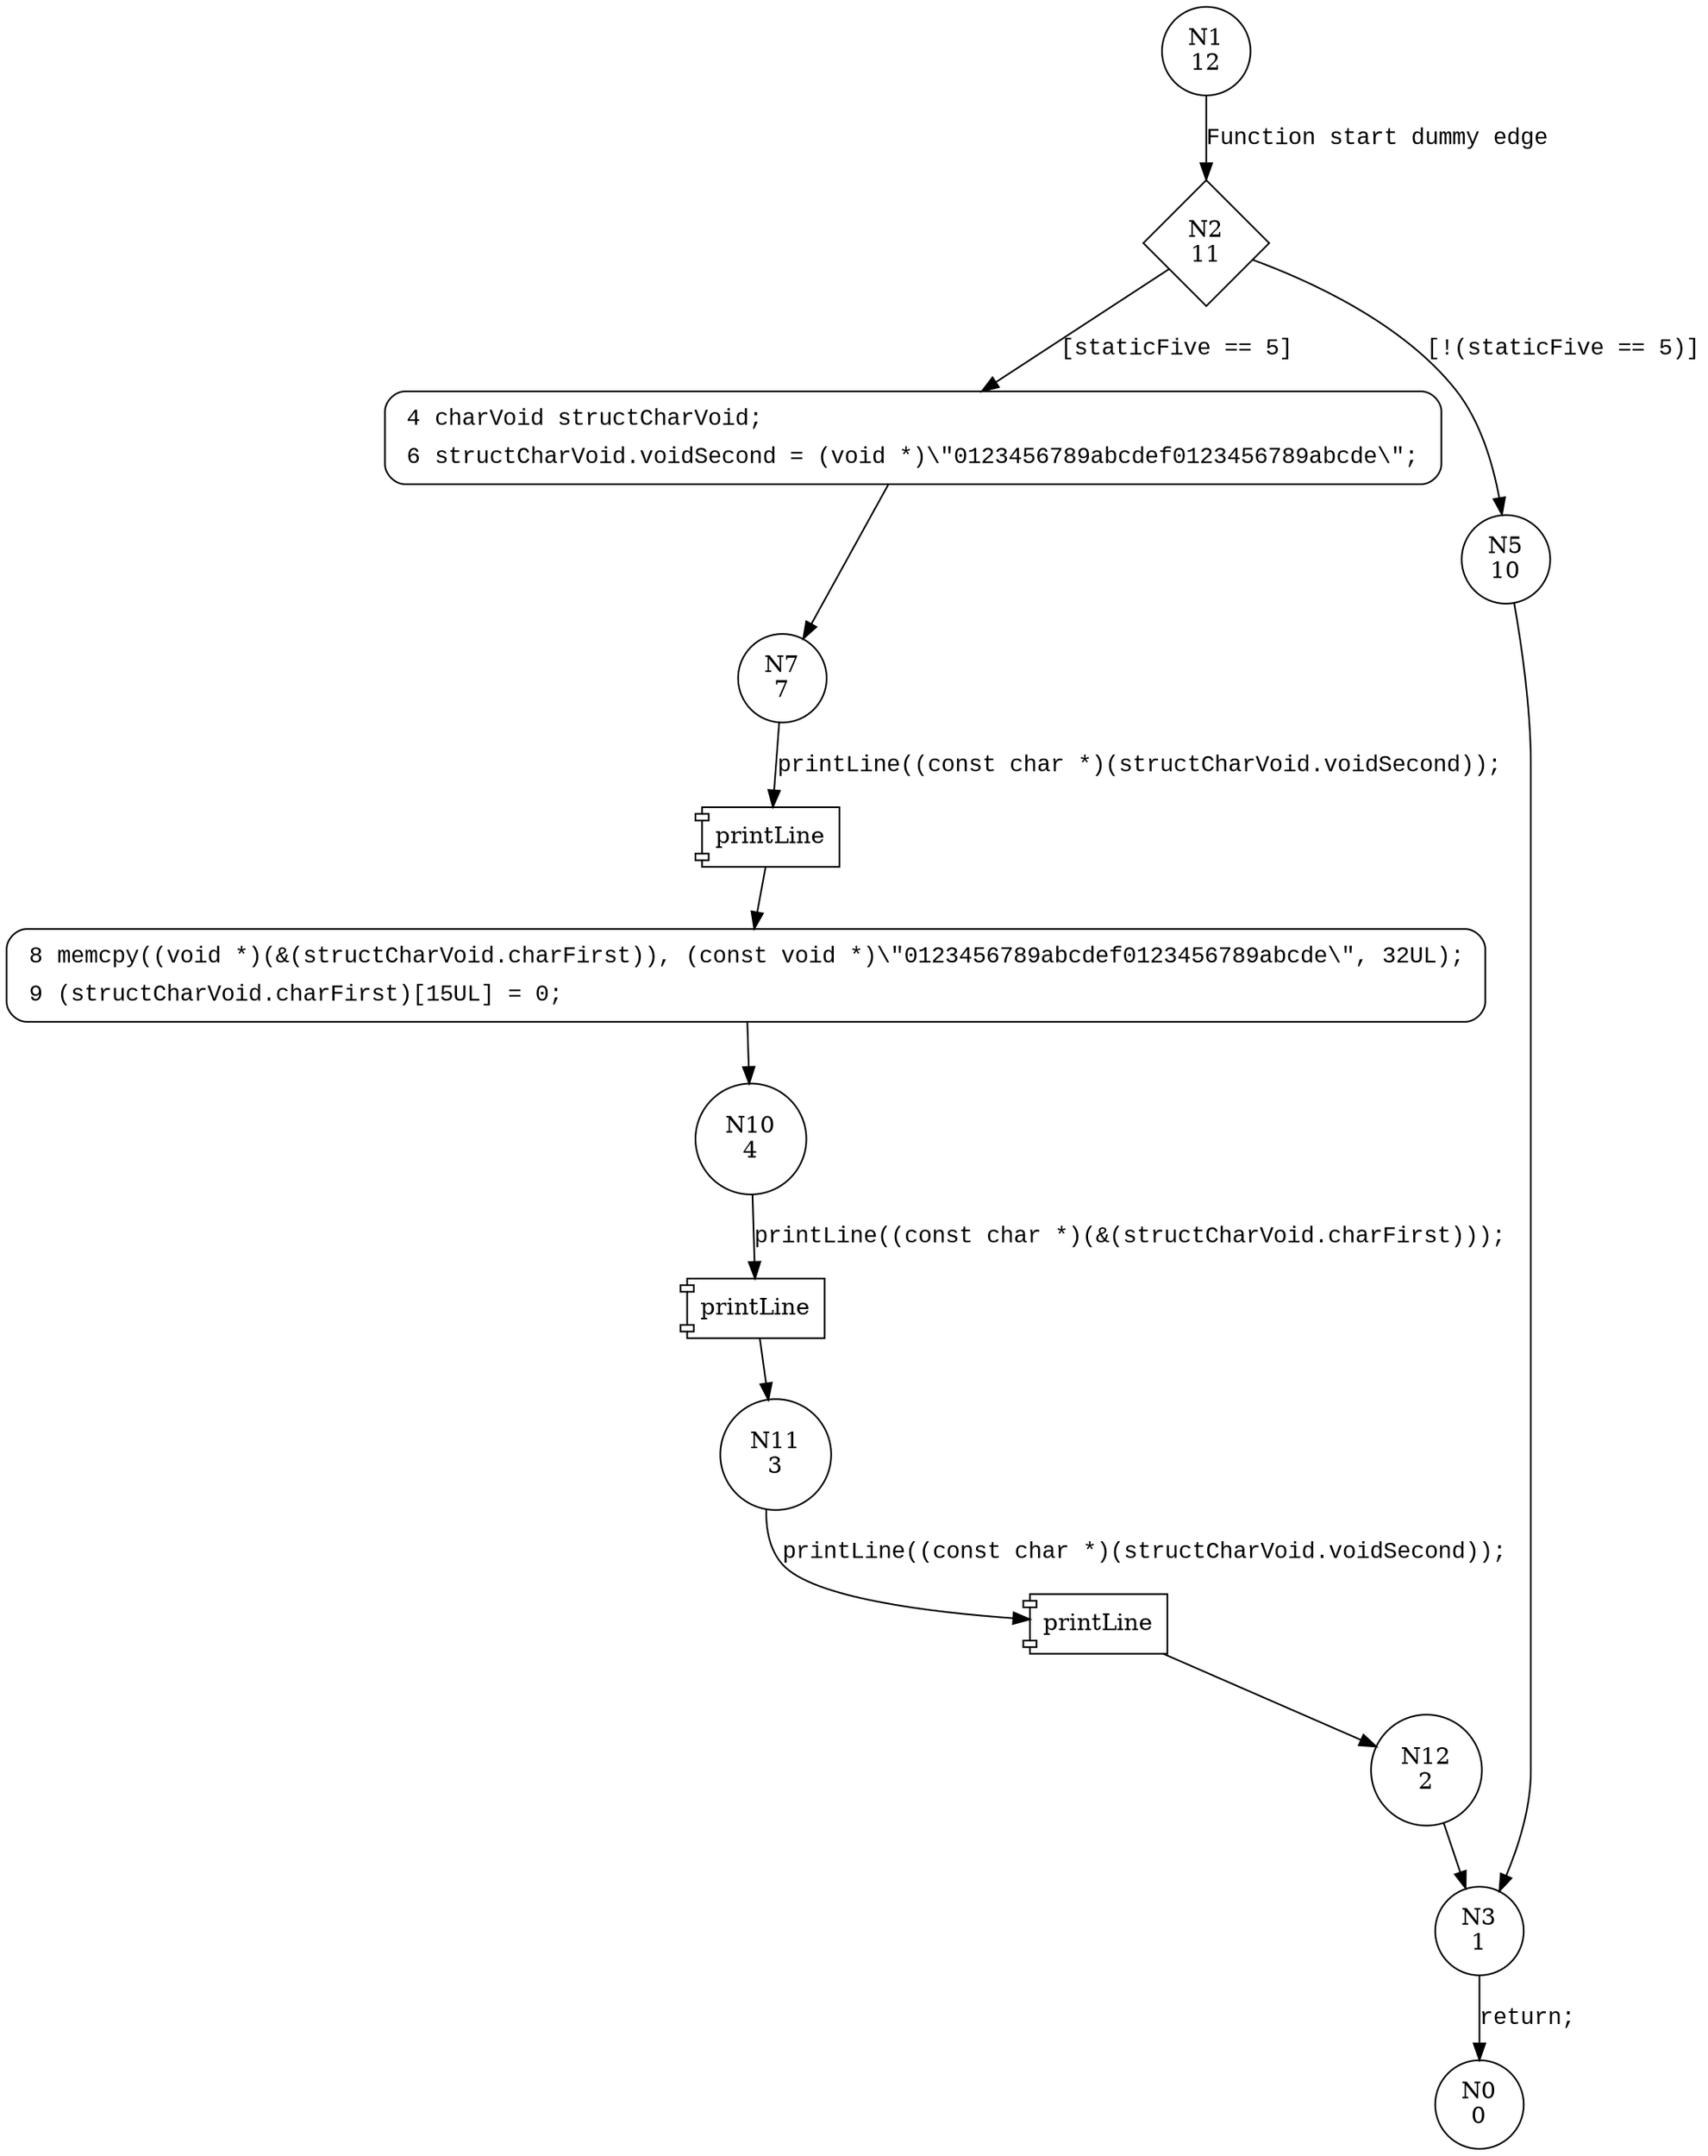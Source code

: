 digraph CWE121_Stack_Based_Buffer_Overflow__char_type_overrun_memcpy_07_bad {
2 [shape="diamond" label="N2\n11"]
4 [shape="circle" label="N4\n9"]
5 [shape="circle" label="N5\n10"]
3 [shape="circle" label="N3\n1"]
0 [shape="circle" label="N0\n0"]
7 [shape="circle" label="N7\n7"]
8 [shape="circle" label="N8\n6"]
10 [shape="circle" label="N10\n4"]
11 [shape="circle" label="N11\n3"]
12 [shape="circle" label="N12\n2"]
1 [shape="circle" label="N1\n12"]
4 [style="filled,bold" penwidth="1" fillcolor="white" fontname="Courier New" shape="Mrecord" label=<<table border="0" cellborder="0" cellpadding="3" bgcolor="white"><tr><td align="right">4</td><td align="left">charVoid structCharVoid;</td></tr><tr><td align="right">6</td><td align="left">structCharVoid.voidSecond = (void *)\&quot;0123456789abcdef0123456789abcde\&quot;;</td></tr></table>>]
4 -> 7[label=""]
8 [style="filled,bold" penwidth="1" fillcolor="white" fontname="Courier New" shape="Mrecord" label=<<table border="0" cellborder="0" cellpadding="3" bgcolor="white"><tr><td align="right">8</td><td align="left">memcpy((void *)(&amp;(structCharVoid.charFirst)), (const void *)\&quot;0123456789abcdef0123456789abcde\&quot;, 32UL);</td></tr><tr><td align="right">9</td><td align="left">(structCharVoid.charFirst)[15UL] = 0;</td></tr></table>>]
8 -> 10[label=""]
2 -> 4 [label="[staticFive == 5]" fontname="Courier New"]
2 -> 5 [label="[!(staticFive == 5)]" fontname="Courier New"]
3 -> 0 [label="return;" fontname="Courier New"]
100023 [shape="component" label="printLine"]
7 -> 100023 [label="printLine((const char *)(structCharVoid.voidSecond));" fontname="Courier New"]
100023 -> 8 [label="" fontname="Courier New"]
100024 [shape="component" label="printLine"]
10 -> 100024 [label="printLine((const char *)(&(structCharVoid.charFirst)));" fontname="Courier New"]
100024 -> 11 [label="" fontname="Courier New"]
100025 [shape="component" label="printLine"]
11 -> 100025 [label="printLine((const char *)(structCharVoid.voidSecond));" fontname="Courier New"]
100025 -> 12 [label="" fontname="Courier New"]
1 -> 2 [label="Function start dummy edge" fontname="Courier New"]
5 -> 3 [label="" fontname="Courier New"]
12 -> 3 [label="" fontname="Courier New"]
}